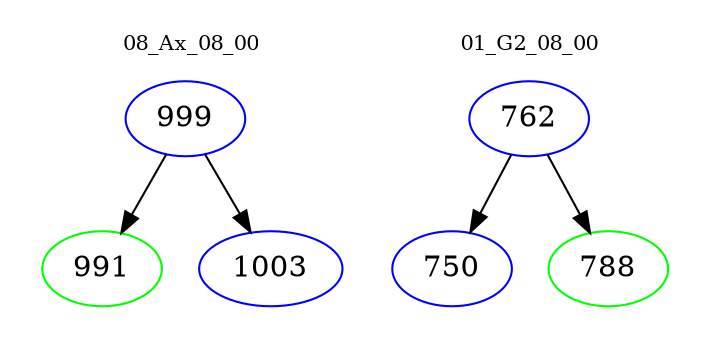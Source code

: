 digraph{
subgraph cluster_0 {
color = white
label = "08_Ax_08_00";
fontsize=10;
T0_999 [label="999", color="blue"]
T0_999 -> T0_991 [color="black"]
T0_991 [label="991", color="green"]
T0_999 -> T0_1003 [color="black"]
T0_1003 [label="1003", color="blue"]
}
subgraph cluster_1 {
color = white
label = "01_G2_08_00";
fontsize=10;
T1_762 [label="762", color="blue"]
T1_762 -> T1_750 [color="black"]
T1_750 [label="750", color="blue"]
T1_762 -> T1_788 [color="black"]
T1_788 [label="788", color="green"]
}
}
